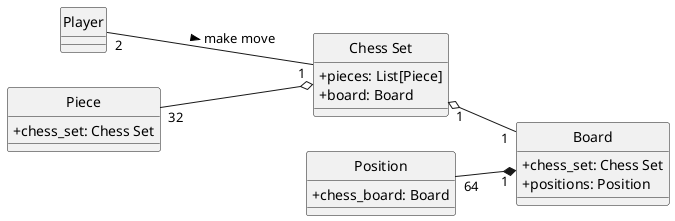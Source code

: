 @startuml
'fig_9'
left to right direction
skinparam monochrome true
skinparam handwritten false
hide class circle
hide abstract circle
skinparam shadowing false
skinparam classAttributeIconSize 0

class Player {}

class Position {
+ chess_board: Board
}

class "Chess Set" as chessset {
+ pieces: List[Piece]
+ board: Board
}

class Piece {
+ chess_set: Chess Set
}

class Board {
+ chess_set: Chess Set
+ positions: Position
}

Player "2" -- "1" chessset : make move >
Position "64" --* "1" Board
chessset "1" o-- "1" Board
Piece "32" --o chessset
@enduml
